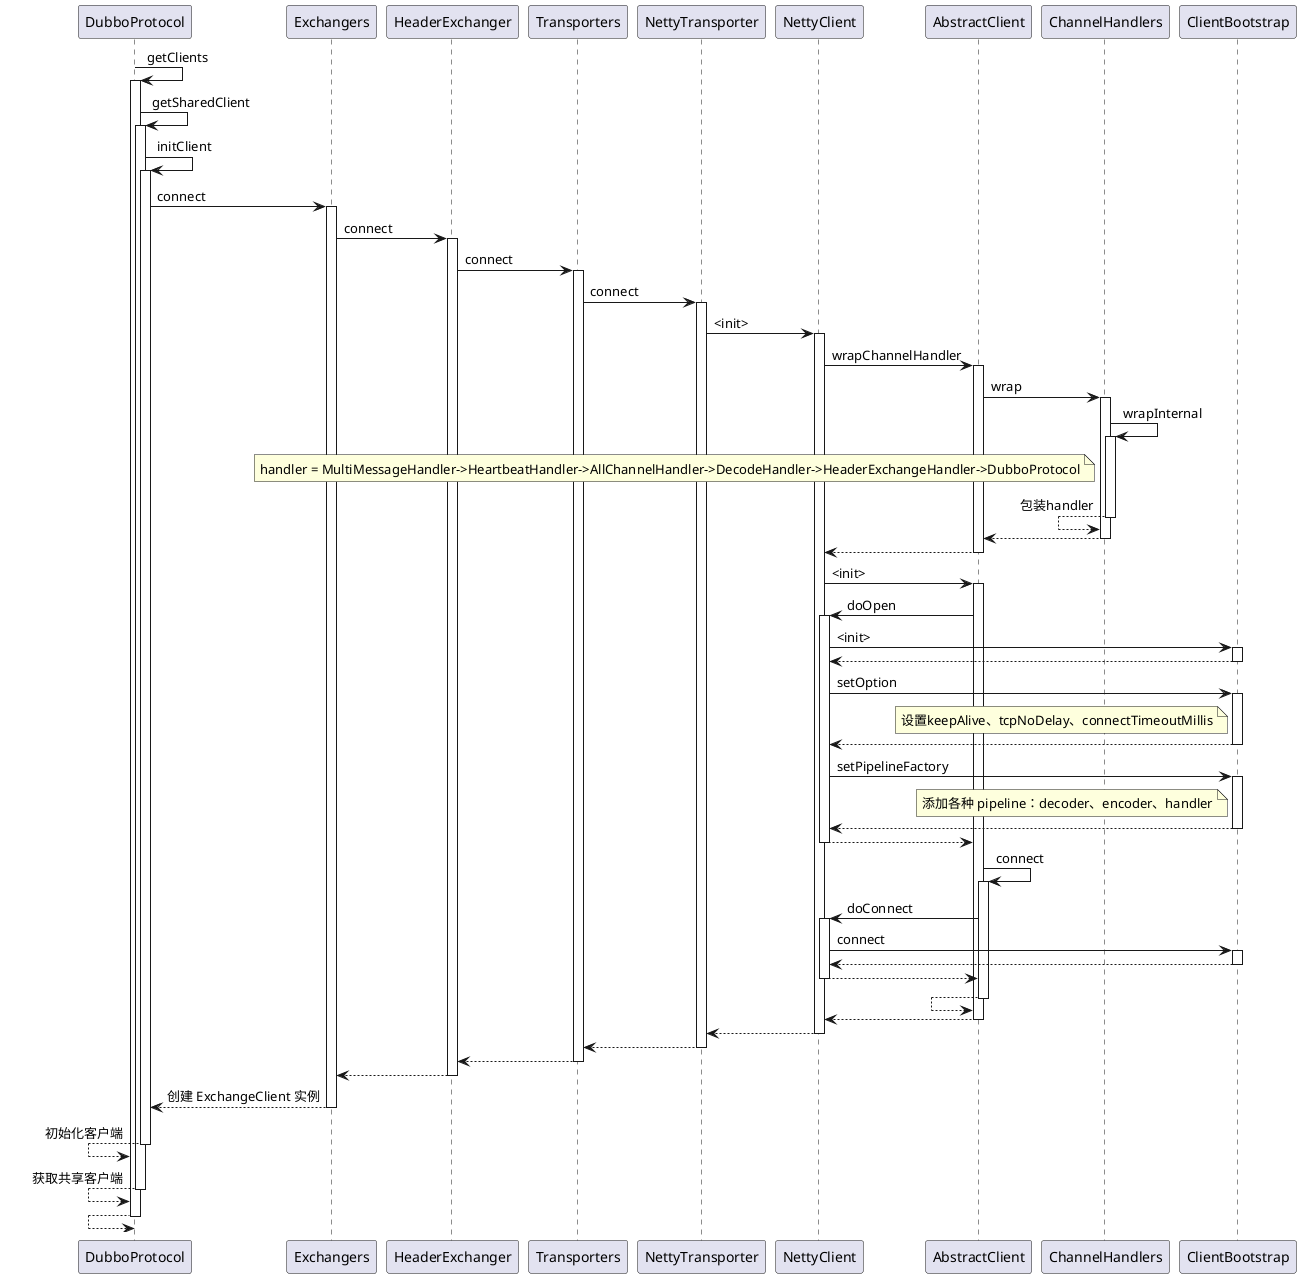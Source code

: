@startuml
DubboProtocol->DubboProtocol:getClients
activate DubboProtocol
    DubboProtocol->DubboProtocol:getSharedClient
        activate DubboProtocol
        DubboProtocol->DubboProtocol:initClient
        activate DubboProtocol
            DubboProtocol->Exchangers:connect
            activate Exchangers
                Exchangers->HeaderExchanger:connect
                activate HeaderExchanger
                    HeaderExchanger->Transporters:connect
                    activate Transporters
                        Transporters->NettyTransporter:connect
                        activate NettyTransporter
                            NettyTransporter->NettyClient:<init>
                            activate NettyClient
                                NettyClient->AbstractClient:wrapChannelHandler
                                activate AbstractClient
                                    AbstractClient->ChannelHandlers:wrap
                                    activate ChannelHandlers
                                        ChannelHandlers->ChannelHandlers:wrapInternal
                                        activate ChannelHandlers
                                        note left of ChannelHandlers: handler = MultiMessageHandler->HeartbeatHandler->AllChannelHandler->DecodeHandler->HeaderExchangeHandler->DubboProtocol
                                        ChannelHandlers<--ChannelHandlers: 包装handler
                                        deactivate ChannelHandlers
                                    AbstractClient<--ChannelHandlers:
                                    deactivate ChannelHandlers
                                NettyClient<--AbstractClient:
                                deactivate AbstractClient

                                NettyClient->AbstractClient:<init>
                                activate AbstractClient
                                    AbstractClient->NettyClient:doOpen
                                    activate NettyClient
                                        NettyClient->ClientBootstrap:<init>
                                        activate ClientBootstrap
                                        NettyClient<--ClientBootstrap:
                                        deactivate ClientBootstrap
                                        NettyClient->ClientBootstrap:setOption
                                        activate ClientBootstrap
                                        note left of ClientBootstrap: 设置keepAlive、tcpNoDelay、connectTimeoutMillis
                                        NettyClient<--ClientBootstrap:
                                        deactivate ClientBootstrap
                                        NettyClient->ClientBootstrap:setPipelineFactory
                                        activate ClientBootstrap
                                        note left of ClientBootstrap:添加各种 pipeline：decoder、encoder、handler
                                        NettyClient<--ClientBootstrap:
                                        deactivate ClientBootstrap
                                    AbstractClient<--NettyClient:
                                    deactivate NettyClient

                                    AbstractClient->AbstractClient:connect
                                    activate AbstractClient
                                        AbstractClient->NettyClient:doConnect
                                        activate NettyClient
                                            NettyClient->ClientBootstrap:connect
                                            activate ClientBootstrap
                                            NettyClient<--ClientBootstrap:
                                            deactivate ClientBootstrap
                                        AbstractClient<--NettyClient:
                                        deactivate NettyClient
                                    AbstractClient<--AbstractClient:
                                    deactivate AbstractClient
                                 NettyClient<--AbstractClient:
                                deactivate AbstractClient
                            NettyTransporter<--NettyClient:
                            deactivate NettyClient
                        Transporters<--NettyTransporter:
                        deactivate NettyTransporter
                    HeaderExchanger<--Transporters:
                    deactivate Transporters
                Exchangers<--HeaderExchanger:
                deactivate HeaderExchanger
            DubboProtocol<--Exchangers:创建 ExchangeClient 实例
            deactivate Exchangers
        DubboProtocol<--DubboProtocol:初始化客户端
        deactivate DubboProtocol
    DubboProtocol<--DubboProtocol:获取共享客户端
    deactivate DubboProtocol
DubboProtocol<--DubboProtocol:
deactivate DubboProtocol
@enduml